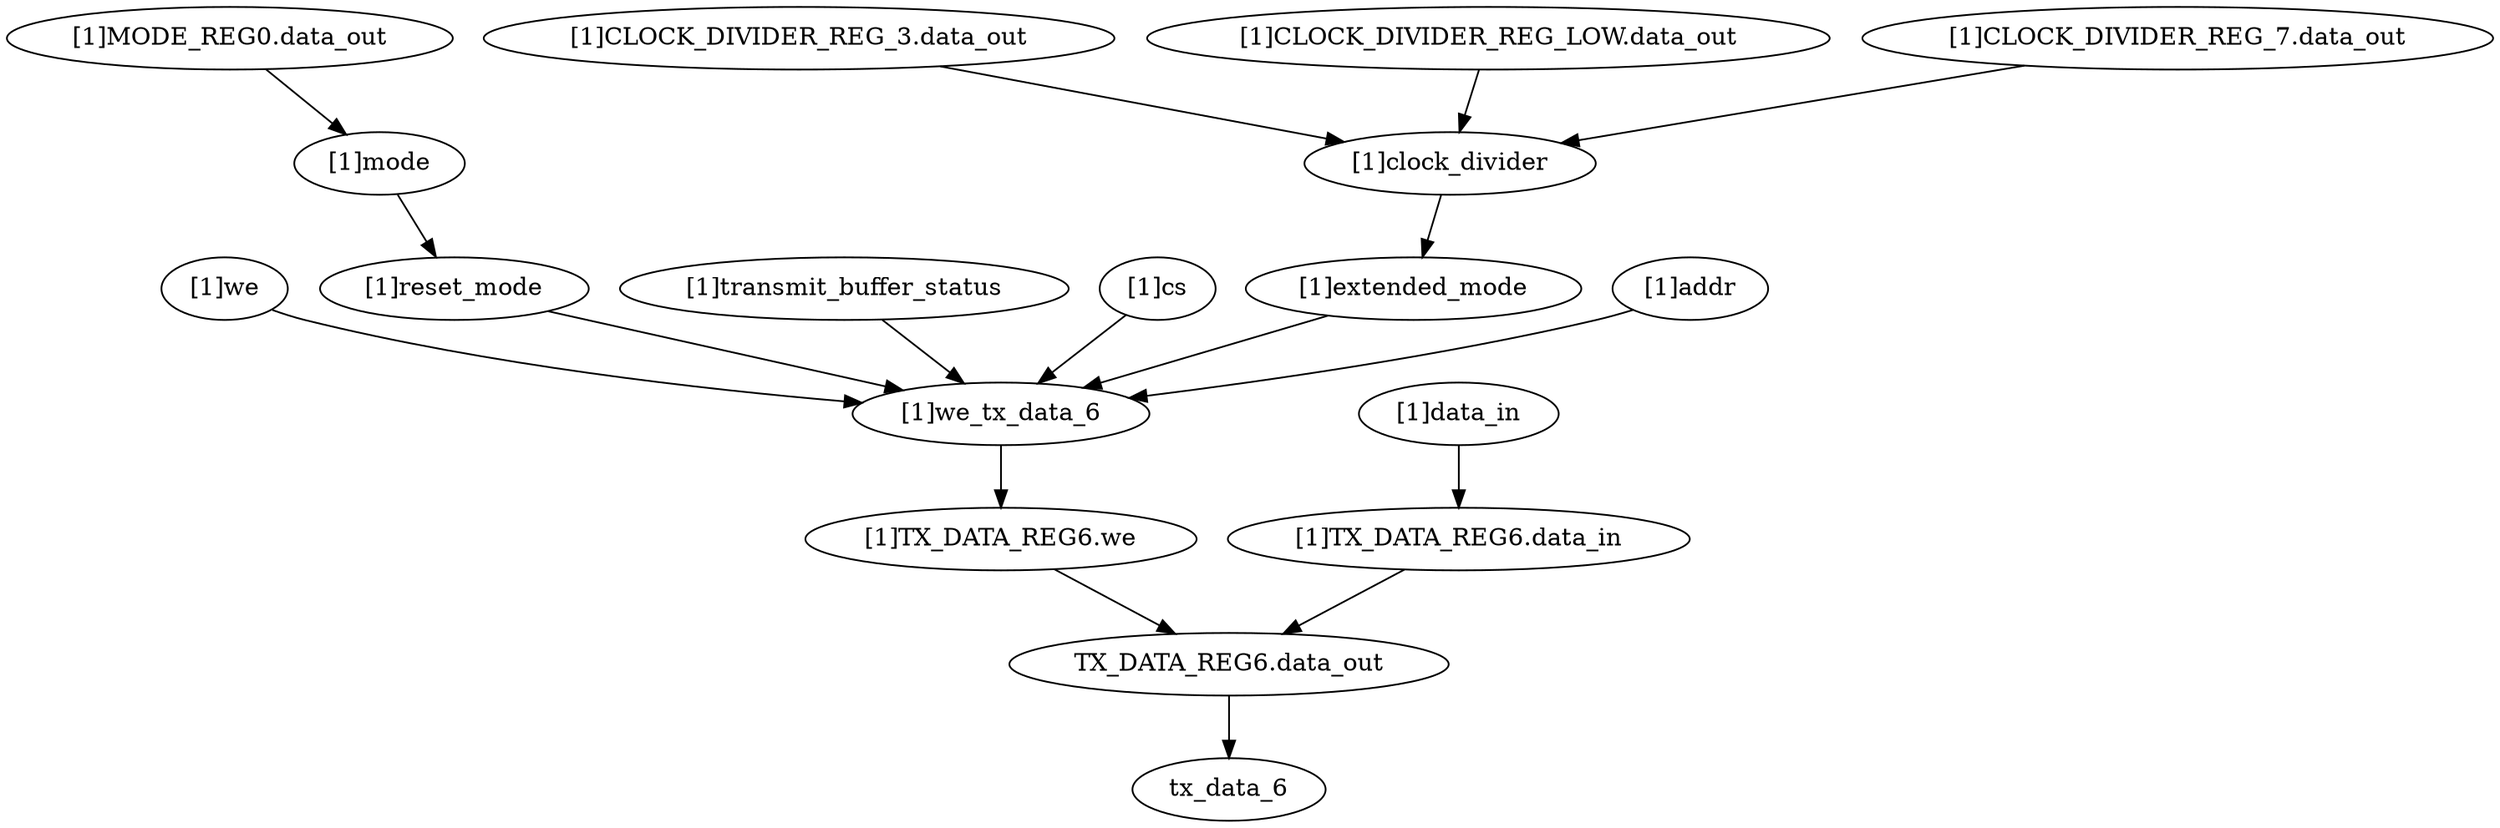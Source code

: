 strict digraph "" {
	"[1]we"	 [complexity=10,
		importance=0.0157326619646,
		rank=0.00157326619646];
	"[1]we_tx_data_6"	 [complexity=1,
		importance=0.0137902249116,
		rank=0.0137902249116];
	"[1]we" -> "[1]we_tx_data_6";
	"[1]reset_mode"	 [complexity=10,
		importance=0.0165988709304,
		rank=0.00165988709304];
	"[1]reset_mode" -> "[1]we_tx_data_6";
	"[1]CLOCK_DIVIDER_REG_3.data_out"	 [complexity=12,
		importance=0.0315822960711,
		rank=0.00263185800593];
	"[1]clock_divider"	 [complexity=12,
		importance=0.0263957286628,
		rank=0.00219964405523];
	"[1]CLOCK_DIVIDER_REG_3.data_out" -> "[1]clock_divider";
	"[1]CLOCK_DIVIDER_REG_LOW.data_out"	 [complexity=12,
		importance=0.0315254567776,
		rank=0.00262712139814];
	"[1]CLOCK_DIVIDER_REG_LOW.data_out" -> "[1]clock_divider";
	"[1]transmit_buffer_status"	 [complexity=10,
		importance=0.0171379942103,
		rank=0.00171379942103];
	"[1]transmit_buffer_status" -> "[1]we_tx_data_6";
	"[1]MODE_REG0.data_out"	 [complexity=12,
		importance=0.0282943500624,
		rank=0.0023578625052];
	"[1]mode"	 [complexity=12,
		importance=0.02179225724,
		rank=0.00181602143667];
	"[1]MODE_REG0.data_out" -> "[1]mode";
	"[1]cs"	 [complexity=10,
		importance=0.0157326619646,
		rank=0.00157326619646];
	"[1]cs" -> "[1]we_tx_data_6";
	"[1]TX_DATA_REG6.we"	 [complexity=1,
		importance=0.0116258004526,
		rank=0.0116258004526];
	"[1]we_tx_data_6" -> "[1]TX_DATA_REG6.we";
	"TX_DATA_REG6.data_out"	 [complexity=0,
		importance=0.00860143114242,
		rank=0.0];
	tx_data_6	 [complexity=0,
		importance=0.00416216379386,
		rank=0.0];
	"TX_DATA_REG6.data_out" -> tx_data_6;
	"[1]extended_mode"	 [complexity=10,
		importance=0.0167026514142,
		rank=0.00167026514142];
	"[1]clock_divider" -> "[1]extended_mode";
	"[1]TX_DATA_REG6.data_in"	 [complexity=2,
		importance=0.0105716110681,
		rank=0.00528580553407];
	"[1]TX_DATA_REG6.data_in" -> "TX_DATA_REG6.data_out";
	"[1]mode" -> "[1]reset_mode";
	"[1]TX_DATA_REG6.we" -> "TX_DATA_REG6.data_out";
	"[1]addr"	 [complexity=10,
		importance=0.0157326619646,
		rank=0.00157326619646];
	"[1]addr" -> "[1]we_tx_data_6";
	"[1]extended_mode" -> "[1]we_tx_data_6";
	"[1]CLOCK_DIVIDER_REG_7.data_out"	 [complexity=12,
		importance=0.0315822960711,
		rank=0.00263185800593];
	"[1]CLOCK_DIVIDER_REG_7.data_out" -> "[1]clock_divider";
	"[1]data_in"	 [complexity=2,
		importance=0.0125140481211,
		rank=0.00625702406055];
	"[1]data_in" -> "[1]TX_DATA_REG6.data_in";
}
